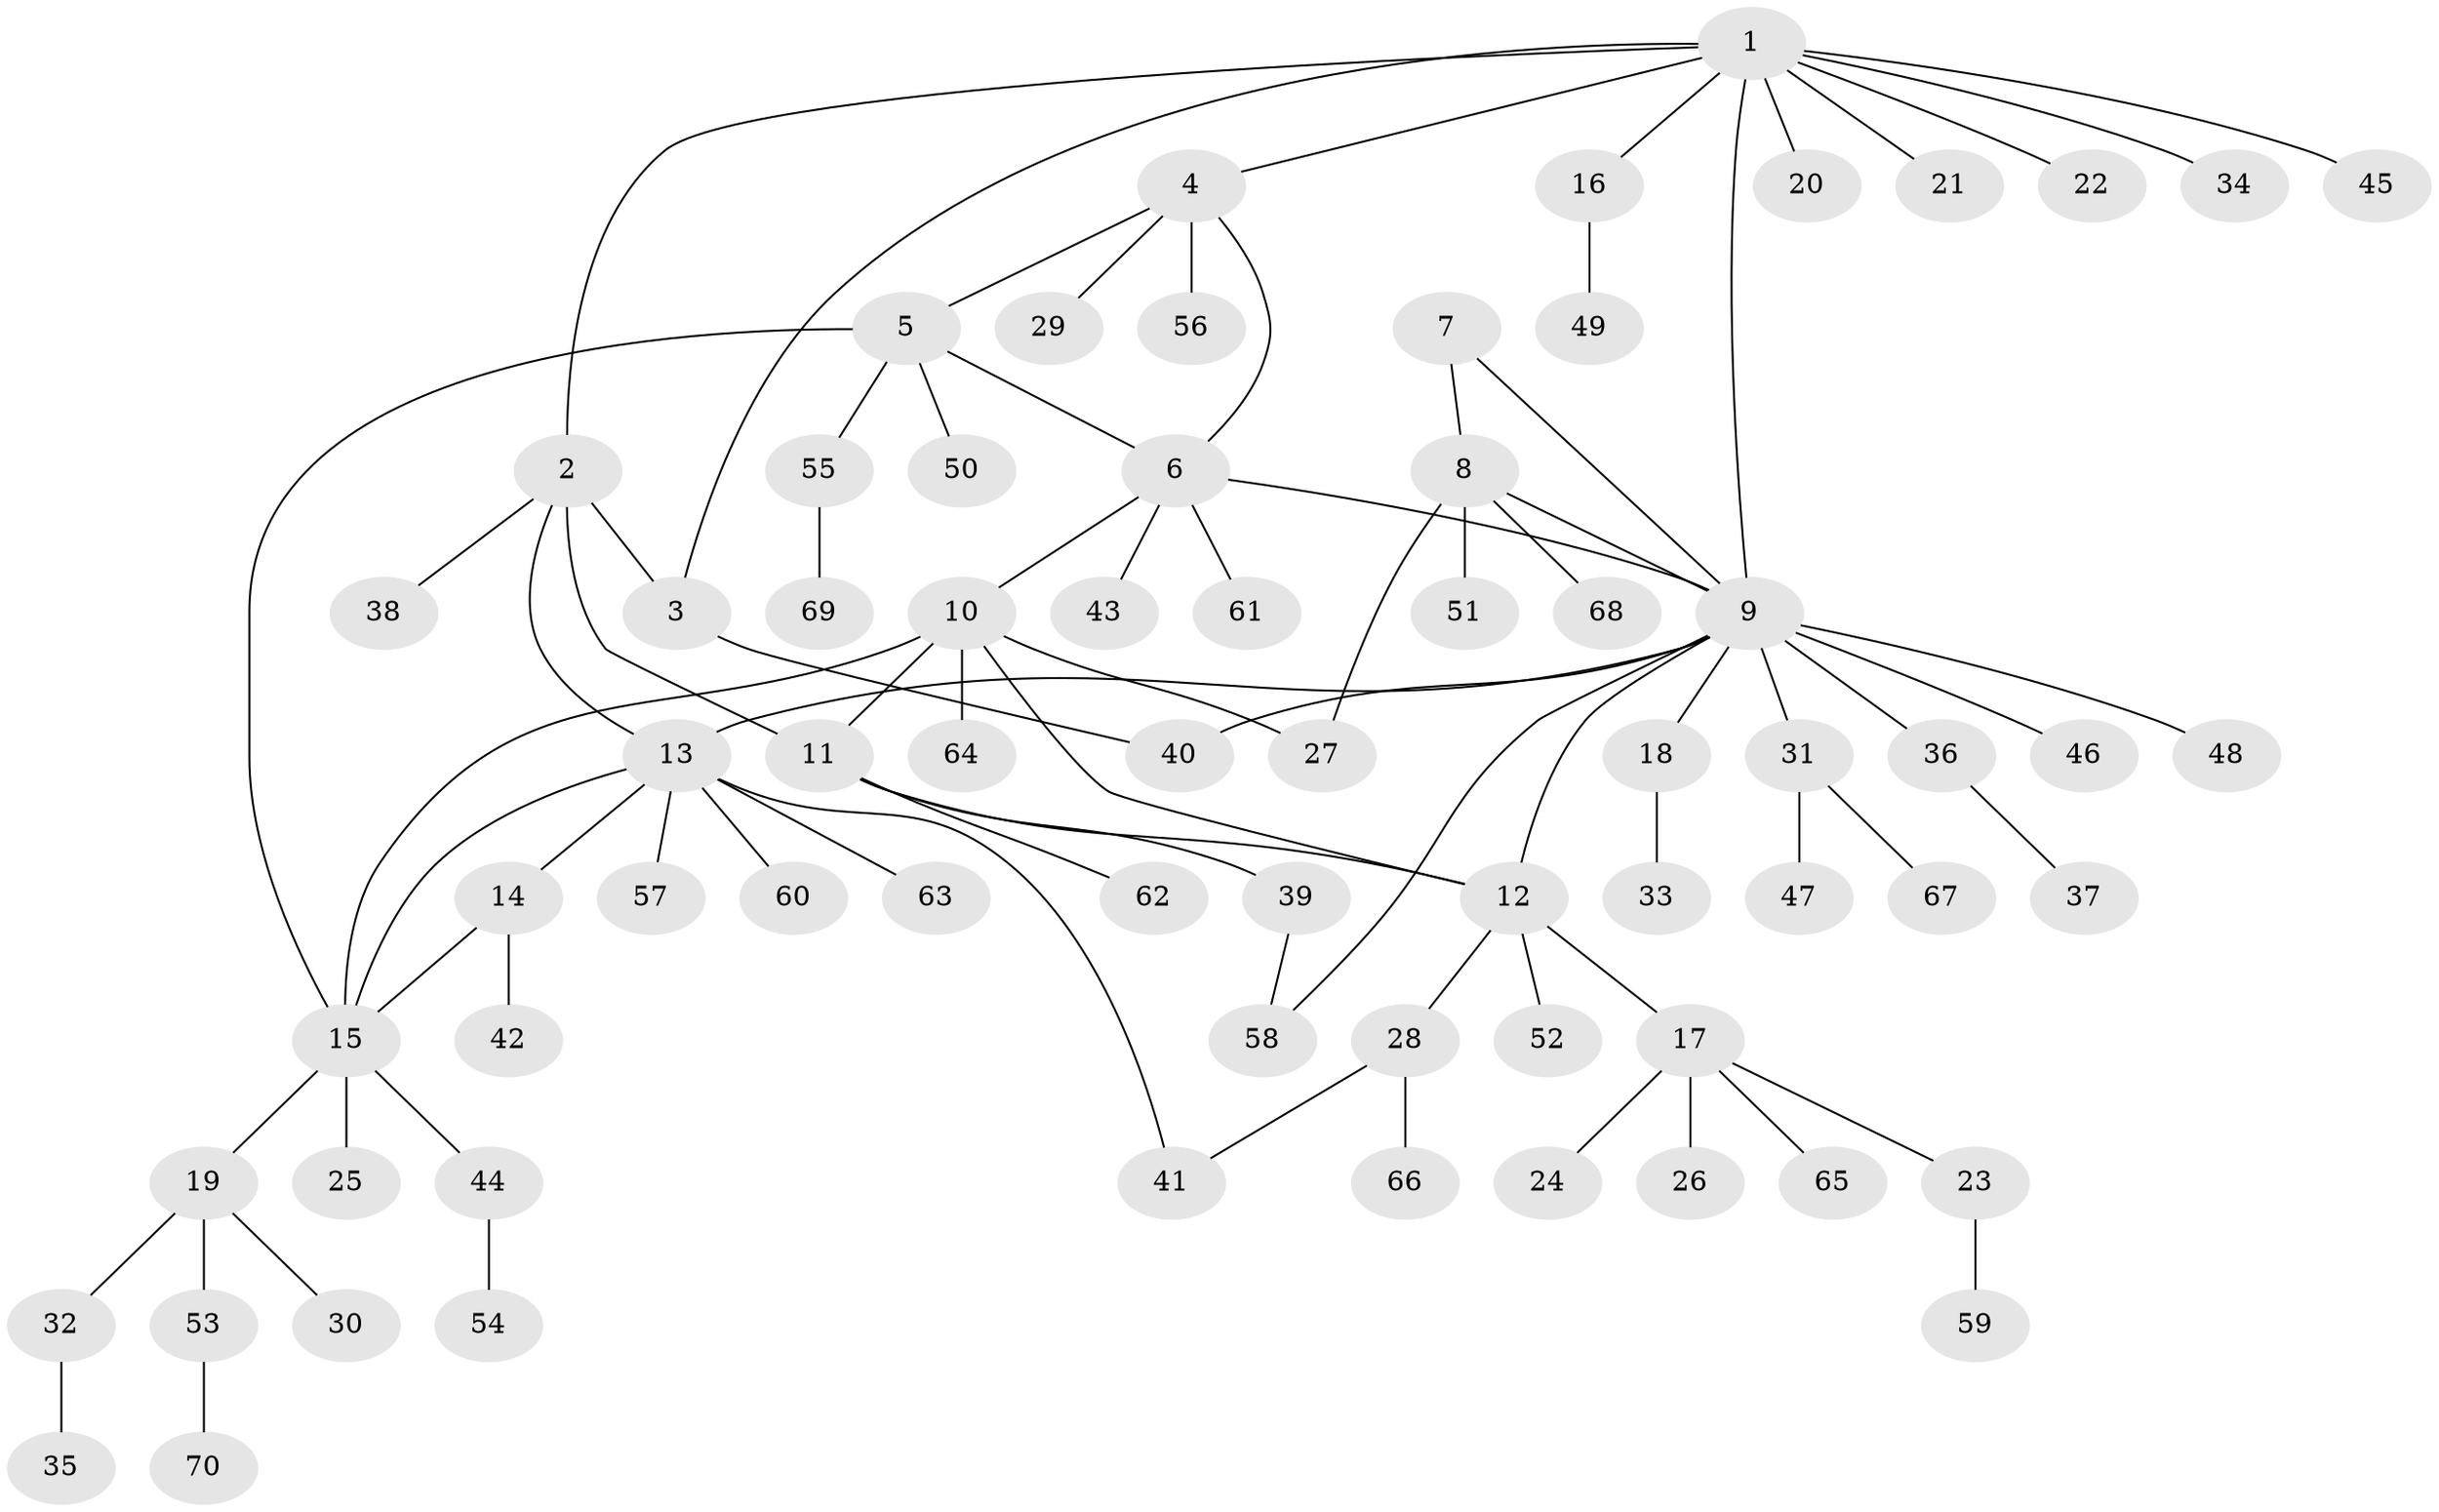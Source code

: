 // Generated by graph-tools (version 1.1) at 2025/50/03/09/25 03:50:34]
// undirected, 70 vertices, 84 edges
graph export_dot {
graph [start="1"]
  node [color=gray90,style=filled];
  1;
  2;
  3;
  4;
  5;
  6;
  7;
  8;
  9;
  10;
  11;
  12;
  13;
  14;
  15;
  16;
  17;
  18;
  19;
  20;
  21;
  22;
  23;
  24;
  25;
  26;
  27;
  28;
  29;
  30;
  31;
  32;
  33;
  34;
  35;
  36;
  37;
  38;
  39;
  40;
  41;
  42;
  43;
  44;
  45;
  46;
  47;
  48;
  49;
  50;
  51;
  52;
  53;
  54;
  55;
  56;
  57;
  58;
  59;
  60;
  61;
  62;
  63;
  64;
  65;
  66;
  67;
  68;
  69;
  70;
  1 -- 2;
  1 -- 3;
  1 -- 4;
  1 -- 9;
  1 -- 16;
  1 -- 20;
  1 -- 21;
  1 -- 22;
  1 -- 34;
  1 -- 45;
  2 -- 3;
  2 -- 11;
  2 -- 13;
  2 -- 38;
  3 -- 40;
  4 -- 5;
  4 -- 6;
  4 -- 29;
  4 -- 56;
  5 -- 6;
  5 -- 15;
  5 -- 50;
  5 -- 55;
  6 -- 9;
  6 -- 10;
  6 -- 43;
  6 -- 61;
  7 -- 8;
  7 -- 9;
  8 -- 9;
  8 -- 27;
  8 -- 51;
  8 -- 68;
  9 -- 12;
  9 -- 13;
  9 -- 18;
  9 -- 31;
  9 -- 36;
  9 -- 40;
  9 -- 46;
  9 -- 48;
  9 -- 58;
  10 -- 11;
  10 -- 12;
  10 -- 15;
  10 -- 27;
  10 -- 64;
  11 -- 12;
  11 -- 39;
  11 -- 62;
  12 -- 17;
  12 -- 28;
  12 -- 52;
  13 -- 14;
  13 -- 15;
  13 -- 41;
  13 -- 57;
  13 -- 60;
  13 -- 63;
  14 -- 15;
  14 -- 42;
  15 -- 19;
  15 -- 25;
  15 -- 44;
  16 -- 49;
  17 -- 23;
  17 -- 24;
  17 -- 26;
  17 -- 65;
  18 -- 33;
  19 -- 30;
  19 -- 32;
  19 -- 53;
  23 -- 59;
  28 -- 41;
  28 -- 66;
  31 -- 47;
  31 -- 67;
  32 -- 35;
  36 -- 37;
  39 -- 58;
  44 -- 54;
  53 -- 70;
  55 -- 69;
}
